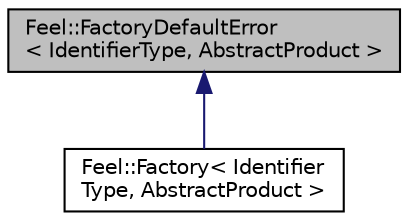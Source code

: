 digraph "Feel::FactoryDefaultError&lt; IdentifierType, AbstractProduct &gt;"
{
 // LATEX_PDF_SIZE
  edge [fontname="Helvetica",fontsize="10",labelfontname="Helvetica",labelfontsize="10"];
  node [fontname="Helvetica",fontsize="10",shape=record];
  Node1 [label="Feel::FactoryDefaultError\l\< IdentifierType, AbstractProduct \>",height=0.2,width=0.4,color="black", fillcolor="grey75", style="filled", fontcolor="black",tooltip=" "];
  Node1 -> Node2 [dir="back",color="midnightblue",fontsize="10",style="solid",fontname="Helvetica"];
  Node2 [label="Feel::Factory\< Identifier\lType, AbstractProduct \>",height=0.2,width=0.4,color="black", fillcolor="white", style="filled",URL="$classFeel_1_1Factory.html",tooltip="Implements a generic object Factory."];
}
